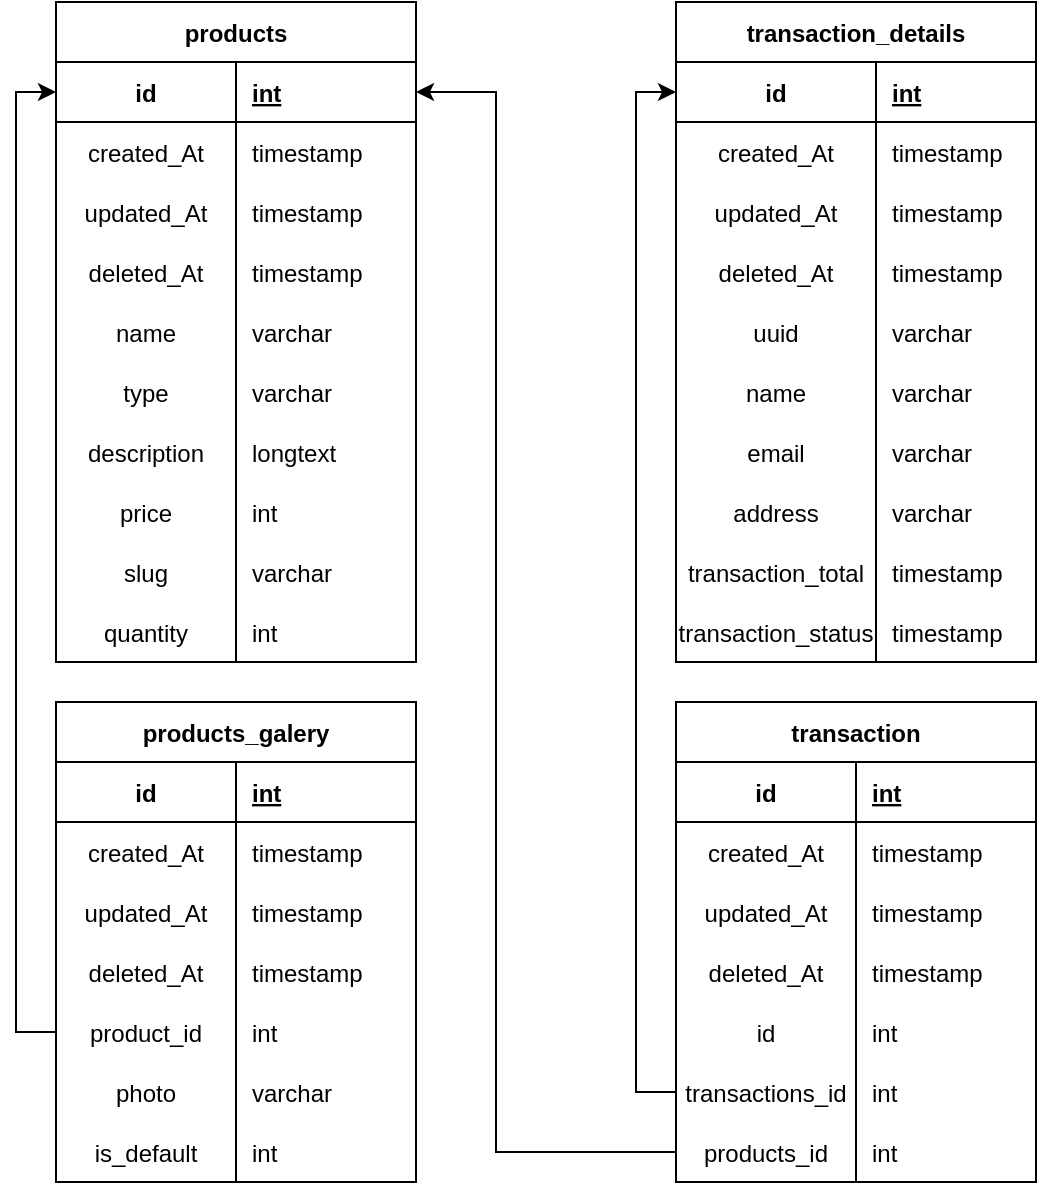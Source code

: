 <mxfile version="18.0.6" type="device"><diagram id="R2lEEEUBdFMjLlhIrx00" name="Page-1"><mxGraphModel dx="1483" dy="927" grid="1" gridSize="10" guides="1" tooltips="1" connect="1" arrows="1" fold="1" page="1" pageScale="1" pageWidth="850" pageHeight="1100" math="0" shadow="0" extFonts="Permanent Marker^https://fonts.googleapis.com/css?family=Permanent+Marker"><root><mxCell id="0"/><mxCell id="1" parent="0"/><mxCell id="O_uofK-lzr73g6tEKapL-18" value="products_galery" style="shape=table;startSize=30;container=1;collapsible=1;childLayout=tableLayout;fixedRows=1;rowLines=0;fontStyle=1;align=center;resizeLast=1;strokeColor=default;fillColor=default;" vertex="1" parent="1"><mxGeometry x="190" y="470" width="180" height="240" as="geometry"/></mxCell><mxCell id="O_uofK-lzr73g6tEKapL-19" value="" style="shape=tableRow;horizontal=0;startSize=0;swimlaneHead=0;swimlaneBody=0;fillColor=none;collapsible=0;dropTarget=0;points=[[0,0.5],[1,0.5]];portConstraint=eastwest;top=0;left=0;right=0;bottom=1;strokeColor=default;" vertex="1" parent="O_uofK-lzr73g6tEKapL-18"><mxGeometry y="30" width="180" height="30" as="geometry"/></mxCell><mxCell id="O_uofK-lzr73g6tEKapL-20" value="id" style="shape=partialRectangle;connectable=0;fillColor=none;top=0;left=0;bottom=0;right=0;fontStyle=1;overflow=hidden;strokeColor=default;" vertex="1" parent="O_uofK-lzr73g6tEKapL-19"><mxGeometry width="90" height="30" as="geometry"><mxRectangle width="90" height="30" as="alternateBounds"/></mxGeometry></mxCell><mxCell id="O_uofK-lzr73g6tEKapL-21" value="int" style="shape=partialRectangle;connectable=0;fillColor=none;top=0;left=0;bottom=0;right=0;align=left;spacingLeft=6;fontStyle=5;overflow=hidden;strokeColor=default;" vertex="1" parent="O_uofK-lzr73g6tEKapL-19"><mxGeometry x="90" width="90" height="30" as="geometry"><mxRectangle width="90" height="30" as="alternateBounds"/></mxGeometry></mxCell><mxCell id="O_uofK-lzr73g6tEKapL-22" value="" style="shape=tableRow;horizontal=0;startSize=0;swimlaneHead=0;swimlaneBody=0;fillColor=none;collapsible=0;dropTarget=0;points=[[0,0.5],[1,0.5]];portConstraint=eastwest;top=0;left=0;right=0;bottom=0;strokeColor=default;" vertex="1" parent="O_uofK-lzr73g6tEKapL-18"><mxGeometry y="60" width="180" height="30" as="geometry"/></mxCell><mxCell id="O_uofK-lzr73g6tEKapL-23" value="created_At" style="shape=partialRectangle;connectable=0;fillColor=none;top=0;left=0;bottom=0;right=0;editable=1;overflow=hidden;strokeColor=default;" vertex="1" parent="O_uofK-lzr73g6tEKapL-22"><mxGeometry width="90" height="30" as="geometry"><mxRectangle width="90" height="30" as="alternateBounds"/></mxGeometry></mxCell><mxCell id="O_uofK-lzr73g6tEKapL-24" value="timestamp" style="shape=partialRectangle;connectable=0;fillColor=none;top=0;left=0;bottom=0;right=0;align=left;spacingLeft=6;overflow=hidden;strokeColor=default;" vertex="1" parent="O_uofK-lzr73g6tEKapL-22"><mxGeometry x="90" width="90" height="30" as="geometry"><mxRectangle width="90" height="30" as="alternateBounds"/></mxGeometry></mxCell><mxCell id="O_uofK-lzr73g6tEKapL-25" value="" style="shape=tableRow;horizontal=0;startSize=0;swimlaneHead=0;swimlaneBody=0;fillColor=none;collapsible=0;dropTarget=0;points=[[0,0.5],[1,0.5]];portConstraint=eastwest;top=0;left=0;right=0;bottom=0;strokeColor=default;" vertex="1" parent="O_uofK-lzr73g6tEKapL-18"><mxGeometry y="90" width="180" height="30" as="geometry"/></mxCell><mxCell id="O_uofK-lzr73g6tEKapL-26" value="updated_At" style="shape=partialRectangle;connectable=0;fillColor=none;top=0;left=0;bottom=0;right=0;editable=1;overflow=hidden;strokeColor=default;" vertex="1" parent="O_uofK-lzr73g6tEKapL-25"><mxGeometry width="90" height="30" as="geometry"><mxRectangle width="90" height="30" as="alternateBounds"/></mxGeometry></mxCell><mxCell id="O_uofK-lzr73g6tEKapL-27" value="timestamp" style="shape=partialRectangle;connectable=0;fillColor=none;top=0;left=0;bottom=0;right=0;align=left;spacingLeft=6;overflow=hidden;strokeColor=default;" vertex="1" parent="O_uofK-lzr73g6tEKapL-25"><mxGeometry x="90" width="90" height="30" as="geometry"><mxRectangle width="90" height="30" as="alternateBounds"/></mxGeometry></mxCell><mxCell id="O_uofK-lzr73g6tEKapL-28" value="" style="shape=tableRow;horizontal=0;startSize=0;swimlaneHead=0;swimlaneBody=0;fillColor=none;collapsible=0;dropTarget=0;points=[[0,0.5],[1,0.5]];portConstraint=eastwest;top=0;left=0;right=0;bottom=0;strokeColor=default;" vertex="1" parent="O_uofK-lzr73g6tEKapL-18"><mxGeometry y="120" width="180" height="30" as="geometry"/></mxCell><mxCell id="O_uofK-lzr73g6tEKapL-29" value="deleted_At" style="shape=partialRectangle;connectable=0;fillColor=none;top=0;left=0;bottom=0;right=0;editable=1;overflow=hidden;strokeColor=default;" vertex="1" parent="O_uofK-lzr73g6tEKapL-28"><mxGeometry width="90" height="30" as="geometry"><mxRectangle width="90" height="30" as="alternateBounds"/></mxGeometry></mxCell><mxCell id="O_uofK-lzr73g6tEKapL-30" value="timestamp" style="shape=partialRectangle;connectable=0;fillColor=none;top=0;left=0;bottom=0;right=0;align=left;spacingLeft=6;overflow=hidden;strokeColor=default;" vertex="1" parent="O_uofK-lzr73g6tEKapL-28"><mxGeometry x="90" width="90" height="30" as="geometry"><mxRectangle width="90" height="30" as="alternateBounds"/></mxGeometry></mxCell><mxCell id="O_uofK-lzr73g6tEKapL-113" value="" style="shape=tableRow;horizontal=0;startSize=0;swimlaneHead=0;swimlaneBody=0;fillColor=none;collapsible=0;dropTarget=0;points=[[0,0.5],[1,0.5]];portConstraint=eastwest;top=0;left=0;right=0;bottom=0;strokeColor=default;" vertex="1" parent="O_uofK-lzr73g6tEKapL-18"><mxGeometry y="150" width="180" height="30" as="geometry"/></mxCell><mxCell id="O_uofK-lzr73g6tEKapL-114" value="product_id" style="shape=partialRectangle;connectable=0;fillColor=none;top=0;left=0;bottom=0;right=0;editable=1;overflow=hidden;strokeColor=default;" vertex="1" parent="O_uofK-lzr73g6tEKapL-113"><mxGeometry width="90" height="30" as="geometry"><mxRectangle width="90" height="30" as="alternateBounds"/></mxGeometry></mxCell><mxCell id="O_uofK-lzr73g6tEKapL-115" value="int" style="shape=partialRectangle;connectable=0;fillColor=none;top=0;left=0;bottom=0;right=0;align=left;spacingLeft=6;overflow=hidden;strokeColor=default;" vertex="1" parent="O_uofK-lzr73g6tEKapL-113"><mxGeometry x="90" width="90" height="30" as="geometry"><mxRectangle width="90" height="30" as="alternateBounds"/></mxGeometry></mxCell><mxCell id="O_uofK-lzr73g6tEKapL-116" value="" style="shape=tableRow;horizontal=0;startSize=0;swimlaneHead=0;swimlaneBody=0;fillColor=none;collapsible=0;dropTarget=0;points=[[0,0.5],[1,0.5]];portConstraint=eastwest;top=0;left=0;right=0;bottom=0;strokeColor=default;" vertex="1" parent="O_uofK-lzr73g6tEKapL-18"><mxGeometry y="180" width="180" height="30" as="geometry"/></mxCell><mxCell id="O_uofK-lzr73g6tEKapL-117" value="photo" style="shape=partialRectangle;connectable=0;fillColor=none;top=0;left=0;bottom=0;right=0;editable=1;overflow=hidden;strokeColor=default;" vertex="1" parent="O_uofK-lzr73g6tEKapL-116"><mxGeometry width="90" height="30" as="geometry"><mxRectangle width="90" height="30" as="alternateBounds"/></mxGeometry></mxCell><mxCell id="O_uofK-lzr73g6tEKapL-118" value="varchar" style="shape=partialRectangle;connectable=0;fillColor=none;top=0;left=0;bottom=0;right=0;align=left;spacingLeft=6;overflow=hidden;strokeColor=default;" vertex="1" parent="O_uofK-lzr73g6tEKapL-116"><mxGeometry x="90" width="90" height="30" as="geometry"><mxRectangle width="90" height="30" as="alternateBounds"/></mxGeometry></mxCell><mxCell id="O_uofK-lzr73g6tEKapL-119" value="" style="shape=tableRow;horizontal=0;startSize=0;swimlaneHead=0;swimlaneBody=0;fillColor=none;collapsible=0;dropTarget=0;points=[[0,0.5],[1,0.5]];portConstraint=eastwest;top=0;left=0;right=0;bottom=0;strokeColor=default;" vertex="1" parent="O_uofK-lzr73g6tEKapL-18"><mxGeometry y="210" width="180" height="30" as="geometry"/></mxCell><mxCell id="O_uofK-lzr73g6tEKapL-120" value="is_default" style="shape=partialRectangle;connectable=0;fillColor=none;top=0;left=0;bottom=0;right=0;editable=1;overflow=hidden;strokeColor=default;" vertex="1" parent="O_uofK-lzr73g6tEKapL-119"><mxGeometry width="90" height="30" as="geometry"><mxRectangle width="90" height="30" as="alternateBounds"/></mxGeometry></mxCell><mxCell id="O_uofK-lzr73g6tEKapL-121" value="int" style="shape=partialRectangle;connectable=0;fillColor=none;top=0;left=0;bottom=0;right=0;align=left;spacingLeft=6;overflow=hidden;strokeColor=default;" vertex="1" parent="O_uofK-lzr73g6tEKapL-119"><mxGeometry x="90" width="90" height="30" as="geometry"><mxRectangle width="90" height="30" as="alternateBounds"/></mxGeometry></mxCell><mxCell id="O_uofK-lzr73g6tEKapL-31" value="products" style="shape=table;startSize=30;container=1;collapsible=1;childLayout=tableLayout;fixedRows=1;rowLines=0;fontStyle=1;align=center;resizeLast=1;strokeColor=default;fillColor=default;" vertex="1" parent="1"><mxGeometry x="190" y="120" width="180" height="330" as="geometry"/></mxCell><mxCell id="O_uofK-lzr73g6tEKapL-32" value="" style="shape=tableRow;horizontal=0;startSize=0;swimlaneHead=0;swimlaneBody=0;fillColor=none;collapsible=0;dropTarget=0;points=[[0,0.5],[1,0.5]];portConstraint=eastwest;top=0;left=0;right=0;bottom=1;strokeColor=default;" vertex="1" parent="O_uofK-lzr73g6tEKapL-31"><mxGeometry y="30" width="180" height="30" as="geometry"/></mxCell><mxCell id="O_uofK-lzr73g6tEKapL-33" value="id" style="shape=partialRectangle;connectable=0;fillColor=none;top=0;left=0;bottom=0;right=0;fontStyle=1;overflow=hidden;strokeColor=default;" vertex="1" parent="O_uofK-lzr73g6tEKapL-32"><mxGeometry width="90" height="30" as="geometry"><mxRectangle width="90" height="30" as="alternateBounds"/></mxGeometry></mxCell><mxCell id="O_uofK-lzr73g6tEKapL-34" value="int" style="shape=partialRectangle;connectable=0;fillColor=none;top=0;left=0;bottom=0;right=0;align=left;spacingLeft=6;fontStyle=5;overflow=hidden;strokeColor=default;" vertex="1" parent="O_uofK-lzr73g6tEKapL-32"><mxGeometry x="90" width="90" height="30" as="geometry"><mxRectangle width="90" height="30" as="alternateBounds"/></mxGeometry></mxCell><mxCell id="O_uofK-lzr73g6tEKapL-35" value="" style="shape=tableRow;horizontal=0;startSize=0;swimlaneHead=0;swimlaneBody=0;fillColor=none;collapsible=0;dropTarget=0;points=[[0,0.5],[1,0.5]];portConstraint=eastwest;top=0;left=0;right=0;bottom=0;strokeColor=default;" vertex="1" parent="O_uofK-lzr73g6tEKapL-31"><mxGeometry y="60" width="180" height="30" as="geometry"/></mxCell><mxCell id="O_uofK-lzr73g6tEKapL-36" value="created_At" style="shape=partialRectangle;connectable=0;fillColor=none;top=0;left=0;bottom=0;right=0;editable=1;overflow=hidden;strokeColor=default;" vertex="1" parent="O_uofK-lzr73g6tEKapL-35"><mxGeometry width="90" height="30" as="geometry"><mxRectangle width="90" height="30" as="alternateBounds"/></mxGeometry></mxCell><mxCell id="O_uofK-lzr73g6tEKapL-37" value="timestamp" style="shape=partialRectangle;connectable=0;fillColor=none;top=0;left=0;bottom=0;right=0;align=left;spacingLeft=6;overflow=hidden;strokeColor=default;" vertex="1" parent="O_uofK-lzr73g6tEKapL-35"><mxGeometry x="90" width="90" height="30" as="geometry"><mxRectangle width="90" height="30" as="alternateBounds"/></mxGeometry></mxCell><mxCell id="O_uofK-lzr73g6tEKapL-38" value="" style="shape=tableRow;horizontal=0;startSize=0;swimlaneHead=0;swimlaneBody=0;fillColor=none;collapsible=0;dropTarget=0;points=[[0,0.5],[1,0.5]];portConstraint=eastwest;top=0;left=0;right=0;bottom=0;strokeColor=default;" vertex="1" parent="O_uofK-lzr73g6tEKapL-31"><mxGeometry y="90" width="180" height="30" as="geometry"/></mxCell><mxCell id="O_uofK-lzr73g6tEKapL-39" value="updated_At" style="shape=partialRectangle;connectable=0;fillColor=none;top=0;left=0;bottom=0;right=0;editable=1;overflow=hidden;strokeColor=default;" vertex="1" parent="O_uofK-lzr73g6tEKapL-38"><mxGeometry width="90" height="30" as="geometry"><mxRectangle width="90" height="30" as="alternateBounds"/></mxGeometry></mxCell><mxCell id="O_uofK-lzr73g6tEKapL-40" value="timestamp" style="shape=partialRectangle;connectable=0;fillColor=none;top=0;left=0;bottom=0;right=0;align=left;spacingLeft=6;overflow=hidden;strokeColor=default;" vertex="1" parent="O_uofK-lzr73g6tEKapL-38"><mxGeometry x="90" width="90" height="30" as="geometry"><mxRectangle width="90" height="30" as="alternateBounds"/></mxGeometry></mxCell><mxCell id="O_uofK-lzr73g6tEKapL-41" value="" style="shape=tableRow;horizontal=0;startSize=0;swimlaneHead=0;swimlaneBody=0;fillColor=none;collapsible=0;dropTarget=0;points=[[0,0.5],[1,0.5]];portConstraint=eastwest;top=0;left=0;right=0;bottom=0;strokeColor=default;" vertex="1" parent="O_uofK-lzr73g6tEKapL-31"><mxGeometry y="120" width="180" height="30" as="geometry"/></mxCell><mxCell id="O_uofK-lzr73g6tEKapL-42" value="deleted_At" style="shape=partialRectangle;connectable=0;fillColor=none;top=0;left=0;bottom=0;right=0;editable=1;overflow=hidden;strokeColor=default;" vertex="1" parent="O_uofK-lzr73g6tEKapL-41"><mxGeometry width="90" height="30" as="geometry"><mxRectangle width="90" height="30" as="alternateBounds"/></mxGeometry></mxCell><mxCell id="O_uofK-lzr73g6tEKapL-43" value="timestamp" style="shape=partialRectangle;connectable=0;fillColor=none;top=0;left=0;bottom=0;right=0;align=left;spacingLeft=6;overflow=hidden;strokeColor=default;" vertex="1" parent="O_uofK-lzr73g6tEKapL-41"><mxGeometry x="90" width="90" height="30" as="geometry"><mxRectangle width="90" height="30" as="alternateBounds"/></mxGeometry></mxCell><mxCell id="O_uofK-lzr73g6tEKapL-101" value="" style="shape=tableRow;horizontal=0;startSize=0;swimlaneHead=0;swimlaneBody=0;fillColor=none;collapsible=0;dropTarget=0;points=[[0,0.5],[1,0.5]];portConstraint=eastwest;top=0;left=0;right=0;bottom=0;strokeColor=default;" vertex="1" parent="O_uofK-lzr73g6tEKapL-31"><mxGeometry y="150" width="180" height="30" as="geometry"/></mxCell><mxCell id="O_uofK-lzr73g6tEKapL-102" value="name" style="shape=partialRectangle;connectable=0;fillColor=none;top=0;left=0;bottom=0;right=0;editable=1;overflow=hidden;strokeColor=default;" vertex="1" parent="O_uofK-lzr73g6tEKapL-101"><mxGeometry width="90" height="30" as="geometry"><mxRectangle width="90" height="30" as="alternateBounds"/></mxGeometry></mxCell><mxCell id="O_uofK-lzr73g6tEKapL-103" value="varchar" style="shape=partialRectangle;connectable=0;fillColor=none;top=0;left=0;bottom=0;right=0;align=left;spacingLeft=6;overflow=hidden;strokeColor=default;" vertex="1" parent="O_uofK-lzr73g6tEKapL-101"><mxGeometry x="90" width="90" height="30" as="geometry"><mxRectangle width="90" height="30" as="alternateBounds"/></mxGeometry></mxCell><mxCell id="O_uofK-lzr73g6tEKapL-104" value="" style="shape=tableRow;horizontal=0;startSize=0;swimlaneHead=0;swimlaneBody=0;fillColor=none;collapsible=0;dropTarget=0;points=[[0,0.5],[1,0.5]];portConstraint=eastwest;top=0;left=0;right=0;bottom=0;strokeColor=default;" vertex="1" parent="O_uofK-lzr73g6tEKapL-31"><mxGeometry y="180" width="180" height="30" as="geometry"/></mxCell><mxCell id="O_uofK-lzr73g6tEKapL-105" value="type" style="shape=partialRectangle;connectable=0;fillColor=none;top=0;left=0;bottom=0;right=0;editable=1;overflow=hidden;strokeColor=default;" vertex="1" parent="O_uofK-lzr73g6tEKapL-104"><mxGeometry width="90" height="30" as="geometry"><mxRectangle width="90" height="30" as="alternateBounds"/></mxGeometry></mxCell><mxCell id="O_uofK-lzr73g6tEKapL-106" value="varchar" style="shape=partialRectangle;connectable=0;fillColor=none;top=0;left=0;bottom=0;right=0;align=left;spacingLeft=6;overflow=hidden;strokeColor=default;" vertex="1" parent="O_uofK-lzr73g6tEKapL-104"><mxGeometry x="90" width="90" height="30" as="geometry"><mxRectangle width="90" height="30" as="alternateBounds"/></mxGeometry></mxCell><mxCell id="O_uofK-lzr73g6tEKapL-107" value="" style="shape=tableRow;horizontal=0;startSize=0;swimlaneHead=0;swimlaneBody=0;fillColor=none;collapsible=0;dropTarget=0;points=[[0,0.5],[1,0.5]];portConstraint=eastwest;top=0;left=0;right=0;bottom=0;strokeColor=default;" vertex="1" parent="O_uofK-lzr73g6tEKapL-31"><mxGeometry y="210" width="180" height="30" as="geometry"/></mxCell><mxCell id="O_uofK-lzr73g6tEKapL-108" value="description" style="shape=partialRectangle;connectable=0;fillColor=none;top=0;left=0;bottom=0;right=0;editable=1;overflow=hidden;strokeColor=default;" vertex="1" parent="O_uofK-lzr73g6tEKapL-107"><mxGeometry width="90" height="30" as="geometry"><mxRectangle width="90" height="30" as="alternateBounds"/></mxGeometry></mxCell><mxCell id="O_uofK-lzr73g6tEKapL-109" value="longtext" style="shape=partialRectangle;connectable=0;fillColor=none;top=0;left=0;bottom=0;right=0;align=left;spacingLeft=6;overflow=hidden;strokeColor=default;" vertex="1" parent="O_uofK-lzr73g6tEKapL-107"><mxGeometry x="90" width="90" height="30" as="geometry"><mxRectangle width="90" height="30" as="alternateBounds"/></mxGeometry></mxCell><mxCell id="O_uofK-lzr73g6tEKapL-110" value="" style="shape=tableRow;horizontal=0;startSize=0;swimlaneHead=0;swimlaneBody=0;fillColor=none;collapsible=0;dropTarget=0;points=[[0,0.5],[1,0.5]];portConstraint=eastwest;top=0;left=0;right=0;bottom=0;strokeColor=default;" vertex="1" parent="O_uofK-lzr73g6tEKapL-31"><mxGeometry y="240" width="180" height="30" as="geometry"/></mxCell><mxCell id="O_uofK-lzr73g6tEKapL-111" value="price" style="shape=partialRectangle;connectable=0;fillColor=none;top=0;left=0;bottom=0;right=0;editable=1;overflow=hidden;strokeColor=default;" vertex="1" parent="O_uofK-lzr73g6tEKapL-110"><mxGeometry width="90" height="30" as="geometry"><mxRectangle width="90" height="30" as="alternateBounds"/></mxGeometry></mxCell><mxCell id="O_uofK-lzr73g6tEKapL-112" value="int" style="shape=partialRectangle;connectable=0;fillColor=none;top=0;left=0;bottom=0;right=0;align=left;spacingLeft=6;overflow=hidden;strokeColor=default;" vertex="1" parent="O_uofK-lzr73g6tEKapL-110"><mxGeometry x="90" width="90" height="30" as="geometry"><mxRectangle width="90" height="30" as="alternateBounds"/></mxGeometry></mxCell><mxCell id="O_uofK-lzr73g6tEKapL-165" value="" style="shape=tableRow;horizontal=0;startSize=0;swimlaneHead=0;swimlaneBody=0;fillColor=none;collapsible=0;dropTarget=0;points=[[0,0.5],[1,0.5]];portConstraint=eastwest;top=0;left=0;right=0;bottom=0;strokeColor=default;" vertex="1" parent="O_uofK-lzr73g6tEKapL-31"><mxGeometry y="270" width="180" height="30" as="geometry"/></mxCell><mxCell id="O_uofK-lzr73g6tEKapL-166" value="slug" style="shape=partialRectangle;connectable=0;fillColor=none;top=0;left=0;bottom=0;right=0;editable=1;overflow=hidden;strokeColor=default;" vertex="1" parent="O_uofK-lzr73g6tEKapL-165"><mxGeometry width="90" height="30" as="geometry"><mxRectangle width="90" height="30" as="alternateBounds"/></mxGeometry></mxCell><mxCell id="O_uofK-lzr73g6tEKapL-167" value="varchar" style="shape=partialRectangle;connectable=0;fillColor=none;top=0;left=0;bottom=0;right=0;align=left;spacingLeft=6;overflow=hidden;strokeColor=default;" vertex="1" parent="O_uofK-lzr73g6tEKapL-165"><mxGeometry x="90" width="90" height="30" as="geometry"><mxRectangle width="90" height="30" as="alternateBounds"/></mxGeometry></mxCell><mxCell id="O_uofK-lzr73g6tEKapL-168" value="" style="shape=tableRow;horizontal=0;startSize=0;swimlaneHead=0;swimlaneBody=0;fillColor=none;collapsible=0;dropTarget=0;points=[[0,0.5],[1,0.5]];portConstraint=eastwest;top=0;left=0;right=0;bottom=0;strokeColor=default;" vertex="1" parent="O_uofK-lzr73g6tEKapL-31"><mxGeometry y="300" width="180" height="30" as="geometry"/></mxCell><mxCell id="O_uofK-lzr73g6tEKapL-169" value="quantity" style="shape=partialRectangle;connectable=0;fillColor=none;top=0;left=0;bottom=0;right=0;editable=1;overflow=hidden;strokeColor=default;" vertex="1" parent="O_uofK-lzr73g6tEKapL-168"><mxGeometry width="90" height="30" as="geometry"><mxRectangle width="90" height="30" as="alternateBounds"/></mxGeometry></mxCell><mxCell id="O_uofK-lzr73g6tEKapL-170" value="int" style="shape=partialRectangle;connectable=0;fillColor=none;top=0;left=0;bottom=0;right=0;align=left;spacingLeft=6;overflow=hidden;strokeColor=default;" vertex="1" parent="O_uofK-lzr73g6tEKapL-168"><mxGeometry x="90" width="90" height="30" as="geometry"><mxRectangle width="90" height="30" as="alternateBounds"/></mxGeometry></mxCell><mxCell id="O_uofK-lzr73g6tEKapL-47" value="transaction_details" style="shape=table;startSize=30;container=1;collapsible=1;childLayout=tableLayout;fixedRows=1;rowLines=0;fontStyle=1;align=center;resizeLast=1;strokeColor=default;fillColor=default;" vertex="1" parent="1"><mxGeometry x="500" y="120" width="180" height="330" as="geometry"/></mxCell><mxCell id="O_uofK-lzr73g6tEKapL-48" value="" style="shape=tableRow;horizontal=0;startSize=0;swimlaneHead=0;swimlaneBody=0;fillColor=none;collapsible=0;dropTarget=0;points=[[0,0.5],[1,0.5]];portConstraint=eastwest;top=0;left=0;right=0;bottom=1;strokeColor=default;" vertex="1" parent="O_uofK-lzr73g6tEKapL-47"><mxGeometry y="30" width="180" height="30" as="geometry"/></mxCell><mxCell id="O_uofK-lzr73g6tEKapL-49" value="id" style="shape=partialRectangle;connectable=0;fillColor=none;top=0;left=0;bottom=0;right=0;fontStyle=1;overflow=hidden;strokeColor=default;" vertex="1" parent="O_uofK-lzr73g6tEKapL-48"><mxGeometry width="100" height="30" as="geometry"><mxRectangle width="100" height="30" as="alternateBounds"/></mxGeometry></mxCell><mxCell id="O_uofK-lzr73g6tEKapL-50" value="int" style="shape=partialRectangle;connectable=0;fillColor=none;top=0;left=0;bottom=0;right=0;align=left;spacingLeft=6;fontStyle=5;overflow=hidden;strokeColor=default;" vertex="1" parent="O_uofK-lzr73g6tEKapL-48"><mxGeometry x="100" width="80" height="30" as="geometry"><mxRectangle width="80" height="30" as="alternateBounds"/></mxGeometry></mxCell><mxCell id="O_uofK-lzr73g6tEKapL-51" value="" style="shape=tableRow;horizontal=0;startSize=0;swimlaneHead=0;swimlaneBody=0;fillColor=none;collapsible=0;dropTarget=0;points=[[0,0.5],[1,0.5]];portConstraint=eastwest;top=0;left=0;right=0;bottom=0;strokeColor=default;" vertex="1" parent="O_uofK-lzr73g6tEKapL-47"><mxGeometry y="60" width="180" height="30" as="geometry"/></mxCell><mxCell id="O_uofK-lzr73g6tEKapL-52" value="created_At" style="shape=partialRectangle;connectable=0;fillColor=none;top=0;left=0;bottom=0;right=0;editable=1;overflow=hidden;strokeColor=default;" vertex="1" parent="O_uofK-lzr73g6tEKapL-51"><mxGeometry width="100" height="30" as="geometry"><mxRectangle width="100" height="30" as="alternateBounds"/></mxGeometry></mxCell><mxCell id="O_uofK-lzr73g6tEKapL-53" value="timestamp" style="shape=partialRectangle;connectable=0;fillColor=none;top=0;left=0;bottom=0;right=0;align=left;spacingLeft=6;overflow=hidden;strokeColor=default;" vertex="1" parent="O_uofK-lzr73g6tEKapL-51"><mxGeometry x="100" width="80" height="30" as="geometry"><mxRectangle width="80" height="30" as="alternateBounds"/></mxGeometry></mxCell><mxCell id="O_uofK-lzr73g6tEKapL-54" value="" style="shape=tableRow;horizontal=0;startSize=0;swimlaneHead=0;swimlaneBody=0;fillColor=none;collapsible=0;dropTarget=0;points=[[0,0.5],[1,0.5]];portConstraint=eastwest;top=0;left=0;right=0;bottom=0;strokeColor=default;" vertex="1" parent="O_uofK-lzr73g6tEKapL-47"><mxGeometry y="90" width="180" height="30" as="geometry"/></mxCell><mxCell id="O_uofK-lzr73g6tEKapL-55" value="updated_At" style="shape=partialRectangle;connectable=0;fillColor=none;top=0;left=0;bottom=0;right=0;editable=1;overflow=hidden;strokeColor=default;" vertex="1" parent="O_uofK-lzr73g6tEKapL-54"><mxGeometry width="100" height="30" as="geometry"><mxRectangle width="100" height="30" as="alternateBounds"/></mxGeometry></mxCell><mxCell id="O_uofK-lzr73g6tEKapL-56" value="timestamp" style="shape=partialRectangle;connectable=0;fillColor=none;top=0;left=0;bottom=0;right=0;align=left;spacingLeft=6;overflow=hidden;strokeColor=default;" vertex="1" parent="O_uofK-lzr73g6tEKapL-54"><mxGeometry x="100" width="80" height="30" as="geometry"><mxRectangle width="80" height="30" as="alternateBounds"/></mxGeometry></mxCell><mxCell id="O_uofK-lzr73g6tEKapL-57" value="" style="shape=tableRow;horizontal=0;startSize=0;swimlaneHead=0;swimlaneBody=0;fillColor=none;collapsible=0;dropTarget=0;points=[[0,0.5],[1,0.5]];portConstraint=eastwest;top=0;left=0;right=0;bottom=0;strokeColor=default;" vertex="1" parent="O_uofK-lzr73g6tEKapL-47"><mxGeometry y="120" width="180" height="30" as="geometry"/></mxCell><mxCell id="O_uofK-lzr73g6tEKapL-58" value="deleted_At" style="shape=partialRectangle;connectable=0;fillColor=none;top=0;left=0;bottom=0;right=0;editable=1;overflow=hidden;strokeColor=default;" vertex="1" parent="O_uofK-lzr73g6tEKapL-57"><mxGeometry width="100" height="30" as="geometry"><mxRectangle width="100" height="30" as="alternateBounds"/></mxGeometry></mxCell><mxCell id="O_uofK-lzr73g6tEKapL-59" value="timestamp" style="shape=partialRectangle;connectable=0;fillColor=none;top=0;left=0;bottom=0;right=0;align=left;spacingLeft=6;overflow=hidden;strokeColor=default;" vertex="1" parent="O_uofK-lzr73g6tEKapL-57"><mxGeometry x="100" width="80" height="30" as="geometry"><mxRectangle width="80" height="30" as="alternateBounds"/></mxGeometry></mxCell><mxCell id="O_uofK-lzr73g6tEKapL-124" value="" style="shape=tableRow;horizontal=0;startSize=0;swimlaneHead=0;swimlaneBody=0;fillColor=none;collapsible=0;dropTarget=0;points=[[0,0.5],[1,0.5]];portConstraint=eastwest;top=0;left=0;right=0;bottom=0;strokeColor=default;" vertex="1" parent="O_uofK-lzr73g6tEKapL-47"><mxGeometry y="150" width="180" height="30" as="geometry"/></mxCell><mxCell id="O_uofK-lzr73g6tEKapL-125" value="uuid" style="shape=partialRectangle;connectable=0;fillColor=none;top=0;left=0;bottom=0;right=0;editable=1;overflow=hidden;strokeColor=default;" vertex="1" parent="O_uofK-lzr73g6tEKapL-124"><mxGeometry width="100" height="30" as="geometry"><mxRectangle width="100" height="30" as="alternateBounds"/></mxGeometry></mxCell><mxCell id="O_uofK-lzr73g6tEKapL-126" value="varchar" style="shape=partialRectangle;connectable=0;fillColor=none;top=0;left=0;bottom=0;right=0;align=left;spacingLeft=6;overflow=hidden;strokeColor=default;" vertex="1" parent="O_uofK-lzr73g6tEKapL-124"><mxGeometry x="100" width="80" height="30" as="geometry"><mxRectangle width="80" height="30" as="alternateBounds"/></mxGeometry></mxCell><mxCell id="O_uofK-lzr73g6tEKapL-127" value="" style="shape=tableRow;horizontal=0;startSize=0;swimlaneHead=0;swimlaneBody=0;fillColor=none;collapsible=0;dropTarget=0;points=[[0,0.5],[1,0.5]];portConstraint=eastwest;top=0;left=0;right=0;bottom=0;strokeColor=default;" vertex="1" parent="O_uofK-lzr73g6tEKapL-47"><mxGeometry y="180" width="180" height="30" as="geometry"/></mxCell><mxCell id="O_uofK-lzr73g6tEKapL-128" value="name" style="shape=partialRectangle;connectable=0;fillColor=none;top=0;left=0;bottom=0;right=0;editable=1;overflow=hidden;strokeColor=default;" vertex="1" parent="O_uofK-lzr73g6tEKapL-127"><mxGeometry width="100" height="30" as="geometry"><mxRectangle width="100" height="30" as="alternateBounds"/></mxGeometry></mxCell><mxCell id="O_uofK-lzr73g6tEKapL-129" value="varchar" style="shape=partialRectangle;connectable=0;fillColor=none;top=0;left=0;bottom=0;right=0;align=left;spacingLeft=6;overflow=hidden;strokeColor=default;" vertex="1" parent="O_uofK-lzr73g6tEKapL-127"><mxGeometry x="100" width="80" height="30" as="geometry"><mxRectangle width="80" height="30" as="alternateBounds"/></mxGeometry></mxCell><mxCell id="O_uofK-lzr73g6tEKapL-130" value="" style="shape=tableRow;horizontal=0;startSize=0;swimlaneHead=0;swimlaneBody=0;fillColor=none;collapsible=0;dropTarget=0;points=[[0,0.5],[1,0.5]];portConstraint=eastwest;top=0;left=0;right=0;bottom=0;strokeColor=default;" vertex="1" parent="O_uofK-lzr73g6tEKapL-47"><mxGeometry y="210" width="180" height="30" as="geometry"/></mxCell><mxCell id="O_uofK-lzr73g6tEKapL-131" value="email" style="shape=partialRectangle;connectable=0;fillColor=none;top=0;left=0;bottom=0;right=0;editable=1;overflow=hidden;strokeColor=default;" vertex="1" parent="O_uofK-lzr73g6tEKapL-130"><mxGeometry width="100" height="30" as="geometry"><mxRectangle width="100" height="30" as="alternateBounds"/></mxGeometry></mxCell><mxCell id="O_uofK-lzr73g6tEKapL-132" value="varchar" style="shape=partialRectangle;connectable=0;fillColor=none;top=0;left=0;bottom=0;right=0;align=left;spacingLeft=6;overflow=hidden;strokeColor=default;" vertex="1" parent="O_uofK-lzr73g6tEKapL-130"><mxGeometry x="100" width="80" height="30" as="geometry"><mxRectangle width="80" height="30" as="alternateBounds"/></mxGeometry></mxCell><mxCell id="O_uofK-lzr73g6tEKapL-133" value="" style="shape=tableRow;horizontal=0;startSize=0;swimlaneHead=0;swimlaneBody=0;fillColor=none;collapsible=0;dropTarget=0;points=[[0,0.5],[1,0.5]];portConstraint=eastwest;top=0;left=0;right=0;bottom=0;strokeColor=default;" vertex="1" parent="O_uofK-lzr73g6tEKapL-47"><mxGeometry y="240" width="180" height="30" as="geometry"/></mxCell><mxCell id="O_uofK-lzr73g6tEKapL-134" value="address" style="shape=partialRectangle;connectable=0;fillColor=none;top=0;left=0;bottom=0;right=0;editable=1;overflow=hidden;strokeColor=default;" vertex="1" parent="O_uofK-lzr73g6tEKapL-133"><mxGeometry width="100" height="30" as="geometry"><mxRectangle width="100" height="30" as="alternateBounds"/></mxGeometry></mxCell><mxCell id="O_uofK-lzr73g6tEKapL-135" value="varchar" style="shape=partialRectangle;connectable=0;fillColor=none;top=0;left=0;bottom=0;right=0;align=left;spacingLeft=6;overflow=hidden;strokeColor=default;" vertex="1" parent="O_uofK-lzr73g6tEKapL-133"><mxGeometry x="100" width="80" height="30" as="geometry"><mxRectangle width="80" height="30" as="alternateBounds"/></mxGeometry></mxCell><mxCell id="O_uofK-lzr73g6tEKapL-136" value="" style="shape=tableRow;horizontal=0;startSize=0;swimlaneHead=0;swimlaneBody=0;fillColor=none;collapsible=0;dropTarget=0;points=[[0,0.5],[1,0.5]];portConstraint=eastwest;top=0;left=0;right=0;bottom=0;strokeColor=default;" vertex="1" parent="O_uofK-lzr73g6tEKapL-47"><mxGeometry y="270" width="180" height="30" as="geometry"/></mxCell><mxCell id="O_uofK-lzr73g6tEKapL-137" value="transaction_total" style="shape=partialRectangle;connectable=0;fillColor=none;top=0;left=0;bottom=0;right=0;editable=1;overflow=hidden;strokeColor=default;" vertex="1" parent="O_uofK-lzr73g6tEKapL-136"><mxGeometry width="100" height="30" as="geometry"><mxRectangle width="100" height="30" as="alternateBounds"/></mxGeometry></mxCell><mxCell id="O_uofK-lzr73g6tEKapL-138" value="timestamp" style="shape=partialRectangle;connectable=0;fillColor=none;top=0;left=0;bottom=0;right=0;align=left;spacingLeft=6;overflow=hidden;strokeColor=default;" vertex="1" parent="O_uofK-lzr73g6tEKapL-136"><mxGeometry x="100" width="80" height="30" as="geometry"><mxRectangle width="80" height="30" as="alternateBounds"/></mxGeometry></mxCell><mxCell id="O_uofK-lzr73g6tEKapL-139" value="" style="shape=tableRow;horizontal=0;startSize=0;swimlaneHead=0;swimlaneBody=0;fillColor=none;collapsible=0;dropTarget=0;points=[[0,0.5],[1,0.5]];portConstraint=eastwest;top=0;left=0;right=0;bottom=0;strokeColor=default;" vertex="1" parent="O_uofK-lzr73g6tEKapL-47"><mxGeometry y="300" width="180" height="30" as="geometry"/></mxCell><mxCell id="O_uofK-lzr73g6tEKapL-140" value="transaction_status" style="shape=partialRectangle;connectable=0;fillColor=none;top=0;left=0;bottom=0;right=0;editable=1;overflow=hidden;strokeColor=default;" vertex="1" parent="O_uofK-lzr73g6tEKapL-139"><mxGeometry width="100" height="30" as="geometry"><mxRectangle width="100" height="30" as="alternateBounds"/></mxGeometry></mxCell><mxCell id="O_uofK-lzr73g6tEKapL-141" value="timestamp" style="shape=partialRectangle;connectable=0;fillColor=none;top=0;left=0;bottom=0;right=0;align=left;spacingLeft=6;overflow=hidden;strokeColor=default;" vertex="1" parent="O_uofK-lzr73g6tEKapL-139"><mxGeometry x="100" width="80" height="30" as="geometry"><mxRectangle width="80" height="30" as="alternateBounds"/></mxGeometry></mxCell><mxCell id="O_uofK-lzr73g6tEKapL-60" value="transaction" style="shape=table;startSize=30;container=1;collapsible=1;childLayout=tableLayout;fixedRows=1;rowLines=0;fontStyle=1;align=center;resizeLast=1;strokeColor=default;fillColor=default;" vertex="1" parent="1"><mxGeometry x="500" y="470" width="180" height="240" as="geometry"/></mxCell><mxCell id="O_uofK-lzr73g6tEKapL-61" value="" style="shape=tableRow;horizontal=0;startSize=0;swimlaneHead=0;swimlaneBody=0;fillColor=none;collapsible=0;dropTarget=0;points=[[0,0.5],[1,0.5]];portConstraint=eastwest;top=0;left=0;right=0;bottom=1;strokeColor=default;" vertex="1" parent="O_uofK-lzr73g6tEKapL-60"><mxGeometry y="30" width="180" height="30" as="geometry"/></mxCell><mxCell id="O_uofK-lzr73g6tEKapL-62" value="id" style="shape=partialRectangle;connectable=0;fillColor=none;top=0;left=0;bottom=0;right=0;fontStyle=1;overflow=hidden;strokeColor=default;" vertex="1" parent="O_uofK-lzr73g6tEKapL-61"><mxGeometry width="90" height="30" as="geometry"><mxRectangle width="90" height="30" as="alternateBounds"/></mxGeometry></mxCell><mxCell id="O_uofK-lzr73g6tEKapL-63" value="int" style="shape=partialRectangle;connectable=0;fillColor=none;top=0;left=0;bottom=0;right=0;align=left;spacingLeft=6;fontStyle=5;overflow=hidden;strokeColor=default;" vertex="1" parent="O_uofK-lzr73g6tEKapL-61"><mxGeometry x="90" width="90" height="30" as="geometry"><mxRectangle width="90" height="30" as="alternateBounds"/></mxGeometry></mxCell><mxCell id="O_uofK-lzr73g6tEKapL-64" value="" style="shape=tableRow;horizontal=0;startSize=0;swimlaneHead=0;swimlaneBody=0;fillColor=none;collapsible=0;dropTarget=0;points=[[0,0.5],[1,0.5]];portConstraint=eastwest;top=0;left=0;right=0;bottom=0;strokeColor=default;" vertex="1" parent="O_uofK-lzr73g6tEKapL-60"><mxGeometry y="60" width="180" height="30" as="geometry"/></mxCell><mxCell id="O_uofK-lzr73g6tEKapL-65" value="created_At" style="shape=partialRectangle;connectable=0;fillColor=none;top=0;left=0;bottom=0;right=0;editable=1;overflow=hidden;strokeColor=default;" vertex="1" parent="O_uofK-lzr73g6tEKapL-64"><mxGeometry width="90" height="30" as="geometry"><mxRectangle width="90" height="30" as="alternateBounds"/></mxGeometry></mxCell><mxCell id="O_uofK-lzr73g6tEKapL-66" value="timestamp" style="shape=partialRectangle;connectable=0;fillColor=none;top=0;left=0;bottom=0;right=0;align=left;spacingLeft=6;overflow=hidden;strokeColor=default;" vertex="1" parent="O_uofK-lzr73g6tEKapL-64"><mxGeometry x="90" width="90" height="30" as="geometry"><mxRectangle width="90" height="30" as="alternateBounds"/></mxGeometry></mxCell><mxCell id="O_uofK-lzr73g6tEKapL-67" value="" style="shape=tableRow;horizontal=0;startSize=0;swimlaneHead=0;swimlaneBody=0;fillColor=none;collapsible=0;dropTarget=0;points=[[0,0.5],[1,0.5]];portConstraint=eastwest;top=0;left=0;right=0;bottom=0;strokeColor=default;" vertex="1" parent="O_uofK-lzr73g6tEKapL-60"><mxGeometry y="90" width="180" height="30" as="geometry"/></mxCell><mxCell id="O_uofK-lzr73g6tEKapL-68" value="updated_At" style="shape=partialRectangle;connectable=0;fillColor=none;top=0;left=0;bottom=0;right=0;editable=1;overflow=hidden;strokeColor=default;" vertex="1" parent="O_uofK-lzr73g6tEKapL-67"><mxGeometry width="90" height="30" as="geometry"><mxRectangle width="90" height="30" as="alternateBounds"/></mxGeometry></mxCell><mxCell id="O_uofK-lzr73g6tEKapL-69" value="timestamp" style="shape=partialRectangle;connectable=0;fillColor=none;top=0;left=0;bottom=0;right=0;align=left;spacingLeft=6;overflow=hidden;strokeColor=default;" vertex="1" parent="O_uofK-lzr73g6tEKapL-67"><mxGeometry x="90" width="90" height="30" as="geometry"><mxRectangle width="90" height="30" as="alternateBounds"/></mxGeometry></mxCell><mxCell id="O_uofK-lzr73g6tEKapL-70" value="" style="shape=tableRow;horizontal=0;startSize=0;swimlaneHead=0;swimlaneBody=0;fillColor=none;collapsible=0;dropTarget=0;points=[[0,0.5],[1,0.5]];portConstraint=eastwest;top=0;left=0;right=0;bottom=0;strokeColor=default;" vertex="1" parent="O_uofK-lzr73g6tEKapL-60"><mxGeometry y="120" width="180" height="30" as="geometry"/></mxCell><mxCell id="O_uofK-lzr73g6tEKapL-71" value="deleted_At" style="shape=partialRectangle;connectable=0;fillColor=none;top=0;left=0;bottom=0;right=0;editable=1;overflow=hidden;strokeColor=default;" vertex="1" parent="O_uofK-lzr73g6tEKapL-70"><mxGeometry width="90" height="30" as="geometry"><mxRectangle width="90" height="30" as="alternateBounds"/></mxGeometry></mxCell><mxCell id="O_uofK-lzr73g6tEKapL-72" value="timestamp" style="shape=partialRectangle;connectable=0;fillColor=none;top=0;left=0;bottom=0;right=0;align=left;spacingLeft=6;overflow=hidden;strokeColor=default;" vertex="1" parent="O_uofK-lzr73g6tEKapL-70"><mxGeometry x="90" width="90" height="30" as="geometry"><mxRectangle width="90" height="30" as="alternateBounds"/></mxGeometry></mxCell><mxCell id="O_uofK-lzr73g6tEKapL-145" value="" style="shape=tableRow;horizontal=0;startSize=0;swimlaneHead=0;swimlaneBody=0;fillColor=none;collapsible=0;dropTarget=0;points=[[0,0.5],[1,0.5]];portConstraint=eastwest;top=0;left=0;right=0;bottom=0;strokeColor=default;" vertex="1" parent="O_uofK-lzr73g6tEKapL-60"><mxGeometry y="150" width="180" height="30" as="geometry"/></mxCell><mxCell id="O_uofK-lzr73g6tEKapL-146" value="id" style="shape=partialRectangle;connectable=0;fillColor=none;top=0;left=0;bottom=0;right=0;editable=1;overflow=hidden;strokeColor=default;" vertex="1" parent="O_uofK-lzr73g6tEKapL-145"><mxGeometry width="90" height="30" as="geometry"><mxRectangle width="90" height="30" as="alternateBounds"/></mxGeometry></mxCell><mxCell id="O_uofK-lzr73g6tEKapL-147" value="int" style="shape=partialRectangle;connectable=0;fillColor=none;top=0;left=0;bottom=0;right=0;align=left;spacingLeft=6;overflow=hidden;strokeColor=default;" vertex="1" parent="O_uofK-lzr73g6tEKapL-145"><mxGeometry x="90" width="90" height="30" as="geometry"><mxRectangle width="90" height="30" as="alternateBounds"/></mxGeometry></mxCell><mxCell id="O_uofK-lzr73g6tEKapL-148" value="" style="shape=tableRow;horizontal=0;startSize=0;swimlaneHead=0;swimlaneBody=0;fillColor=none;collapsible=0;dropTarget=0;points=[[0,0.5],[1,0.5]];portConstraint=eastwest;top=0;left=0;right=0;bottom=0;strokeColor=default;" vertex="1" parent="O_uofK-lzr73g6tEKapL-60"><mxGeometry y="180" width="180" height="30" as="geometry"/></mxCell><mxCell id="O_uofK-lzr73g6tEKapL-149" value="transactions_id" style="shape=partialRectangle;connectable=0;fillColor=none;top=0;left=0;bottom=0;right=0;editable=1;overflow=hidden;strokeColor=default;" vertex="1" parent="O_uofK-lzr73g6tEKapL-148"><mxGeometry width="90" height="30" as="geometry"><mxRectangle width="90" height="30" as="alternateBounds"/></mxGeometry></mxCell><mxCell id="O_uofK-lzr73g6tEKapL-150" value="int" style="shape=partialRectangle;connectable=0;fillColor=none;top=0;left=0;bottom=0;right=0;align=left;spacingLeft=6;overflow=hidden;strokeColor=default;" vertex="1" parent="O_uofK-lzr73g6tEKapL-148"><mxGeometry x="90" width="90" height="30" as="geometry"><mxRectangle width="90" height="30" as="alternateBounds"/></mxGeometry></mxCell><mxCell id="O_uofK-lzr73g6tEKapL-160" value="" style="shape=tableRow;horizontal=0;startSize=0;swimlaneHead=0;swimlaneBody=0;fillColor=none;collapsible=0;dropTarget=0;points=[[0,0.5],[1,0.5]];portConstraint=eastwest;top=0;left=0;right=0;bottom=0;strokeColor=default;" vertex="1" parent="O_uofK-lzr73g6tEKapL-60"><mxGeometry y="210" width="180" height="30" as="geometry"/></mxCell><mxCell id="O_uofK-lzr73g6tEKapL-161" value="products_id" style="shape=partialRectangle;connectable=0;fillColor=none;top=0;left=0;bottom=0;right=0;editable=1;overflow=hidden;strokeColor=default;" vertex="1" parent="O_uofK-lzr73g6tEKapL-160"><mxGeometry width="90" height="30" as="geometry"><mxRectangle width="90" height="30" as="alternateBounds"/></mxGeometry></mxCell><mxCell id="O_uofK-lzr73g6tEKapL-162" value="int" style="shape=partialRectangle;connectable=0;fillColor=none;top=0;left=0;bottom=0;right=0;align=left;spacingLeft=6;overflow=hidden;strokeColor=default;" vertex="1" parent="O_uofK-lzr73g6tEKapL-160"><mxGeometry x="90" width="90" height="30" as="geometry"><mxRectangle width="90" height="30" as="alternateBounds"/></mxGeometry></mxCell><mxCell id="O_uofK-lzr73g6tEKapL-158" style="edgeStyle=orthogonalEdgeStyle;rounded=0;orthogonalLoop=1;jettySize=auto;html=1;exitX=0;exitY=0.5;exitDx=0;exitDy=0;entryX=0;entryY=0.5;entryDx=0;entryDy=0;" edge="1" parent="1" source="O_uofK-lzr73g6tEKapL-113" target="O_uofK-lzr73g6tEKapL-32"><mxGeometry relative="1" as="geometry"/></mxCell><mxCell id="O_uofK-lzr73g6tEKapL-163" style="edgeStyle=orthogonalEdgeStyle;rounded=0;orthogonalLoop=1;jettySize=auto;html=1;exitX=0;exitY=0.5;exitDx=0;exitDy=0;entryX=1;entryY=0.5;entryDx=0;entryDy=0;" edge="1" parent="1" source="O_uofK-lzr73g6tEKapL-160" target="O_uofK-lzr73g6tEKapL-32"><mxGeometry relative="1" as="geometry"><Array as="points"><mxPoint x="410" y="695"/><mxPoint x="410" y="165"/></Array></mxGeometry></mxCell><mxCell id="O_uofK-lzr73g6tEKapL-164" style="edgeStyle=orthogonalEdgeStyle;rounded=0;orthogonalLoop=1;jettySize=auto;html=1;exitX=0;exitY=0.5;exitDx=0;exitDy=0;entryX=0;entryY=0.5;entryDx=0;entryDy=0;" edge="1" parent="1" source="O_uofK-lzr73g6tEKapL-148" target="O_uofK-lzr73g6tEKapL-48"><mxGeometry relative="1" as="geometry"/></mxCell></root></mxGraphModel></diagram></mxfile>